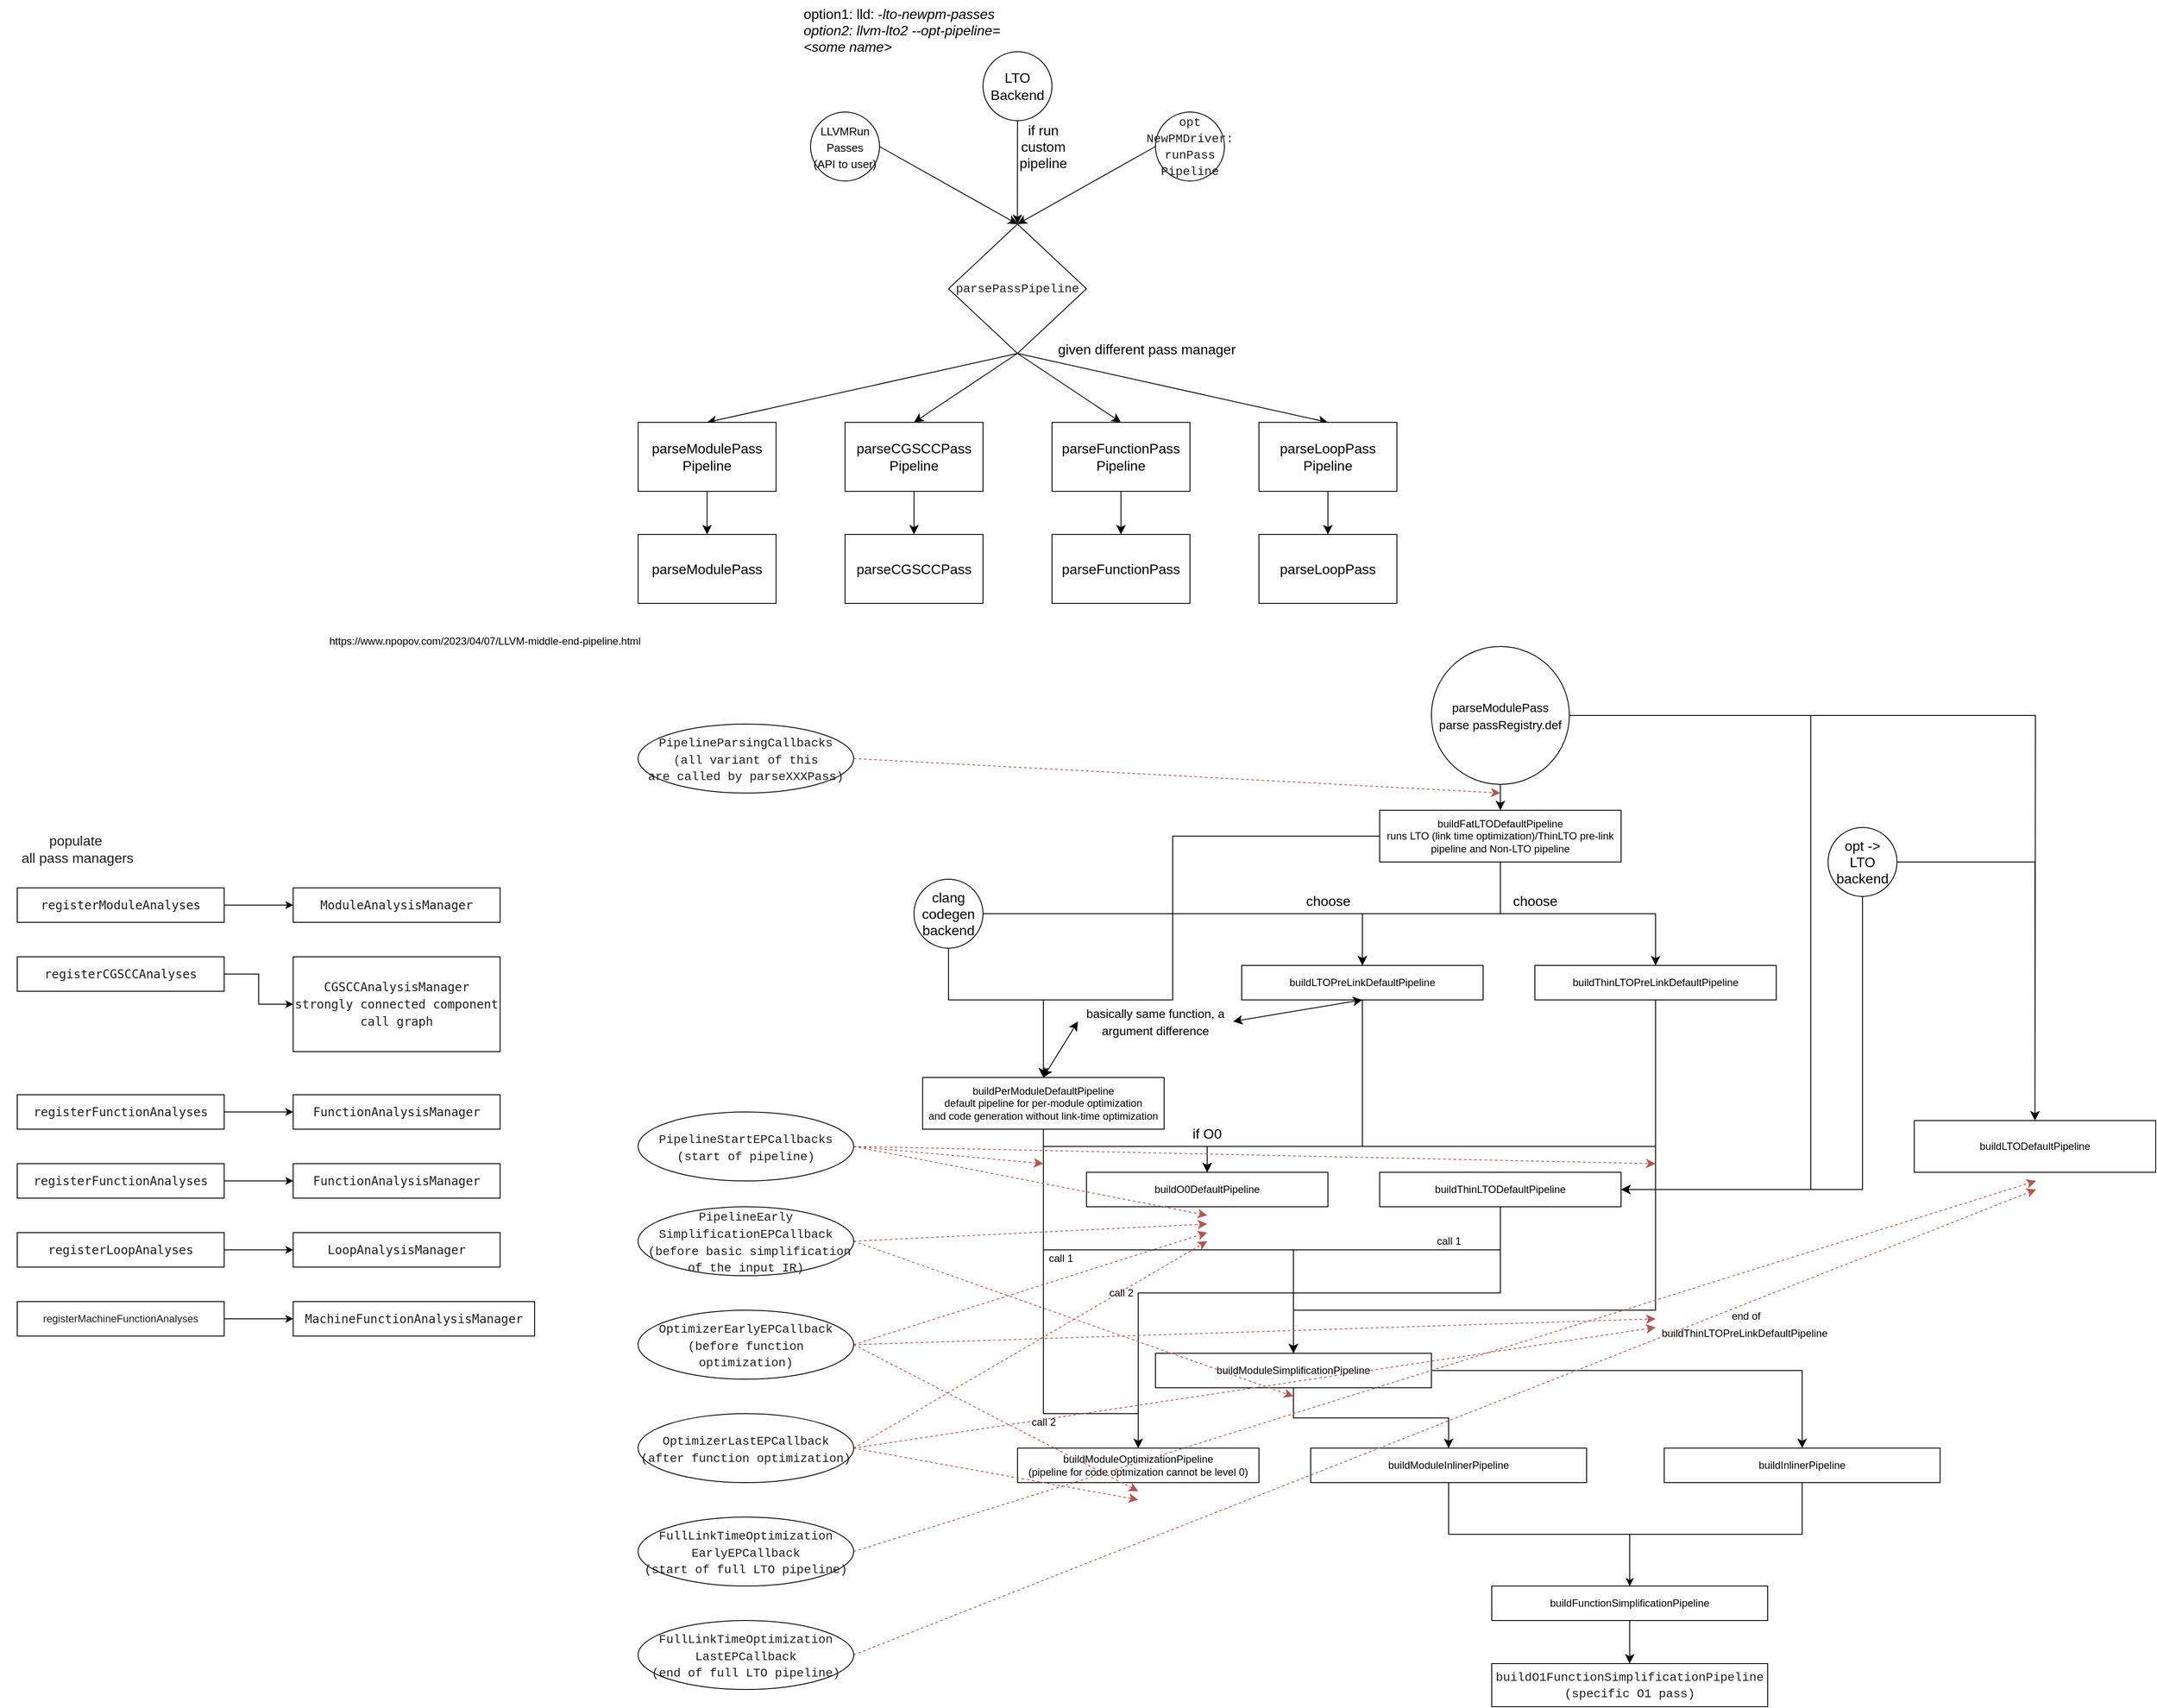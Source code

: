 <mxfile version="16.5.1" type="device"><diagram id="hIwUYI-jGC2mr9vLRvpu" name="llvm-17"><mxGraphModel dx="5370" dy="2493" grid="1" gridSize="10" guides="1" tooltips="1" connect="1" arrows="1" fold="1" page="1" pageScale="1" pageWidth="3000" pageHeight="1100" math="0" shadow="0"><root><mxCell id="0"/><mxCell id="1" parent="0"/><mxCell id="DTJjZJCp7tjPIiRiZmuu-8" value="" style="edgeStyle=orthogonalEdgeStyle;rounded=0;orthogonalLoop=1;jettySize=auto;html=1;fontColor=#1E1E1E;labelBackgroundColor=none;" parent="1" source="DTJjZJCp7tjPIiRiZmuu-1" target="DTJjZJCp7tjPIiRiZmuu-7" edge="1"><mxGeometry relative="1" as="geometry"/></mxCell><mxCell id="DTJjZJCp7tjPIiRiZmuu-1" value="&lt;div style=&quot;line-height: 19px;&quot;&gt;&lt;font style=&quot;&quot; face=&quot;droid sans mono, monospace, monospace&quot;&gt;&lt;span style=&quot;font-size: 14px;&quot;&gt;registerModuleAnalyses&lt;/span&gt;&lt;/font&gt;&lt;br&gt;&lt;/div&gt;" style="rounded=0;whiteSpace=wrap;html=1;fontColor=#1E1E1E;labelBackgroundColor=none;" parent="1" vertex="1"><mxGeometry x="-360" y="70" width="240" height="40" as="geometry"/></mxCell><mxCell id="DTJjZJCp7tjPIiRiZmuu-6" value="" style="edgeStyle=orthogonalEdgeStyle;rounded=0;orthogonalLoop=1;jettySize=auto;html=1;fontColor=#1E1E1E;labelBackgroundColor=none;" parent="1" source="DTJjZJCp7tjPIiRiZmuu-2" target="DTJjZJCp7tjPIiRiZmuu-5" edge="1"><mxGeometry relative="1" as="geometry"/></mxCell><mxCell id="DTJjZJCp7tjPIiRiZmuu-2" value="&lt;div style=&quot;line-height: 19px;&quot;&gt;&lt;font face=&quot;droid sans mono, monospace, monospace&quot;&gt;&lt;span style=&quot;font-size: 14px&quot;&gt;registerCGSCCAnalyses&lt;/span&gt;&lt;/font&gt;&lt;br&gt;&lt;/div&gt;" style="rounded=0;whiteSpace=wrap;html=1;fontColor=#1E1E1E;labelBackgroundColor=none;" parent="1" vertex="1"><mxGeometry x="-360" y="150" width="240" height="40" as="geometry"/></mxCell><mxCell id="DTJjZJCp7tjPIiRiZmuu-5" value="&lt;div style=&quot;line-height: 19px;&quot;&gt;&lt;font face=&quot;droid sans mono, monospace, monospace&quot;&gt;&lt;span style=&quot;font-size: 14px&quot;&gt;CGSCCAnalysisManager&lt;/span&gt;&lt;/font&gt;&lt;br&gt;&lt;/div&gt;&lt;div style=&quot;line-height: 19px;&quot;&gt;&lt;font face=&quot;droid sans mono, monospace, monospace&quot;&gt;&lt;span style=&quot;font-size: 14px&quot;&gt;strongly connected component call graph&lt;/span&gt;&lt;/font&gt;&lt;/div&gt;" style="rounded=0;whiteSpace=wrap;html=1;fontColor=#1E1E1E;labelBackgroundColor=none;" parent="1" vertex="1"><mxGeometry x="-40" y="150" width="240" height="110" as="geometry"/></mxCell><mxCell id="DTJjZJCp7tjPIiRiZmuu-7" value="&lt;div style=&quot;line-height: 19px;&quot;&gt;&lt;font face=&quot;droid sans mono, monospace, monospace&quot;&gt;&lt;span style=&quot;font-size: 14px&quot;&gt;ModuleAnalysisManager&lt;/span&gt;&lt;/font&gt;&lt;br&gt;&lt;/div&gt;" style="rounded=0;whiteSpace=wrap;html=1;fontColor=#1E1E1E;labelBackgroundColor=none;" parent="1" vertex="1"><mxGeometry x="-40" y="70" width="240" height="40" as="geometry"/></mxCell><mxCell id="DTJjZJCp7tjPIiRiZmuu-11" value="" style="edgeStyle=orthogonalEdgeStyle;rounded=0;orthogonalLoop=1;jettySize=auto;html=1;fontColor=#1E1E1E;labelBackgroundColor=none;" parent="1" source="DTJjZJCp7tjPIiRiZmuu-9" target="DTJjZJCp7tjPIiRiZmuu-10" edge="1"><mxGeometry relative="1" as="geometry"/></mxCell><mxCell id="DTJjZJCp7tjPIiRiZmuu-9" value="&lt;div style=&quot;line-height: 19px;&quot;&gt;&lt;font face=&quot;droid sans mono, monospace, monospace&quot;&gt;&lt;span style=&quot;font-size: 14px&quot;&gt;registerFunctionAnalyses&lt;/span&gt;&lt;/font&gt;&lt;br&gt;&lt;/div&gt;" style="rounded=0;whiteSpace=wrap;html=1;fontColor=#1E1E1E;labelBackgroundColor=none;" parent="1" vertex="1"><mxGeometry x="-360" y="310" width="240" height="40" as="geometry"/></mxCell><mxCell id="DTJjZJCp7tjPIiRiZmuu-10" value="&lt;div style=&quot;line-height: 19px;&quot;&gt;&lt;font face=&quot;droid sans mono, monospace, monospace&quot;&gt;&lt;span style=&quot;font-size: 14px&quot;&gt;FunctionAnalysisManager&lt;/span&gt;&lt;/font&gt;&lt;br&gt;&lt;/div&gt;" style="rounded=0;whiteSpace=wrap;html=1;fontColor=#1E1E1E;labelBackgroundColor=none;" parent="1" vertex="1"><mxGeometry x="-40" y="310" width="240" height="40" as="geometry"/></mxCell><mxCell id="DTJjZJCp7tjPIiRiZmuu-14" value="" style="edgeStyle=orthogonalEdgeStyle;rounded=0;orthogonalLoop=1;jettySize=auto;html=1;fontColor=#1E1E1E;labelBackgroundColor=none;" parent="1" source="DTJjZJCp7tjPIiRiZmuu-12" target="DTJjZJCp7tjPIiRiZmuu-13" edge="1"><mxGeometry relative="1" as="geometry"/></mxCell><mxCell id="DTJjZJCp7tjPIiRiZmuu-12" value="&lt;div style=&quot;line-height: 19px;&quot;&gt;&lt;font face=&quot;droid sans mono, monospace, monospace&quot;&gt;&lt;span style=&quot;font-size: 14px&quot;&gt;registerFunctionAnalyses&lt;/span&gt;&lt;/font&gt;&lt;br&gt;&lt;/div&gt;" style="rounded=0;whiteSpace=wrap;html=1;fontColor=#1E1E1E;labelBackgroundColor=none;" parent="1" vertex="1"><mxGeometry x="-360" y="390" width="240" height="40" as="geometry"/></mxCell><mxCell id="DTJjZJCp7tjPIiRiZmuu-13" value="&lt;div style=&quot;line-height: 19px;&quot;&gt;&lt;font face=&quot;droid sans mono, monospace, monospace&quot;&gt;&lt;span style=&quot;font-size: 14px&quot;&gt;FunctionAnalysisManager&lt;/span&gt;&lt;/font&gt;&lt;br&gt;&lt;/div&gt;" style="rounded=0;whiteSpace=wrap;html=1;fontColor=#1E1E1E;labelBackgroundColor=none;" parent="1" vertex="1"><mxGeometry x="-40" y="390" width="240" height="40" as="geometry"/></mxCell><mxCell id="DTJjZJCp7tjPIiRiZmuu-17" value="" style="edgeStyle=orthogonalEdgeStyle;rounded=0;orthogonalLoop=1;jettySize=auto;html=1;fontColor=#1E1E1E;labelBackgroundColor=none;" parent="1" source="DTJjZJCp7tjPIiRiZmuu-15" target="DTJjZJCp7tjPIiRiZmuu-16" edge="1"><mxGeometry relative="1" as="geometry"/></mxCell><mxCell id="DTJjZJCp7tjPIiRiZmuu-15" value="&lt;div style=&quot;line-height: 19px;&quot;&gt;&lt;font face=&quot;droid sans mono, monospace, monospace&quot;&gt;&lt;span style=&quot;font-size: 14px&quot;&gt;registerLoopAnalyses&lt;/span&gt;&lt;/font&gt;&lt;br&gt;&lt;/div&gt;" style="rounded=0;whiteSpace=wrap;html=1;fontColor=#1E1E1E;labelBackgroundColor=none;" parent="1" vertex="1"><mxGeometry x="-360" y="470" width="240" height="40" as="geometry"/></mxCell><mxCell id="DTJjZJCp7tjPIiRiZmuu-16" value="&lt;div style=&quot;line-height: 19px;&quot;&gt;&lt;font face=&quot;droid sans mono, monospace, monospace&quot;&gt;&lt;span style=&quot;font-size: 14px&quot;&gt;LoopAnalysisManager&lt;/span&gt;&lt;/font&gt;&lt;br&gt;&lt;/div&gt;" style="rounded=0;whiteSpace=wrap;html=1;fontColor=#1E1E1E;labelBackgroundColor=none;" parent="1" vertex="1"><mxGeometry x="-40" y="470" width="240" height="40" as="geometry"/></mxCell><mxCell id="DTJjZJCp7tjPIiRiZmuu-20" value="" style="edgeStyle=orthogonalEdgeStyle;rounded=0;orthogonalLoop=1;jettySize=auto;html=1;fontColor=#1E1E1E;labelBackgroundColor=none;" parent="1" source="DTJjZJCp7tjPIiRiZmuu-18" target="DTJjZJCp7tjPIiRiZmuu-19" edge="1"><mxGeometry relative="1" as="geometry"/></mxCell><mxCell id="DTJjZJCp7tjPIiRiZmuu-18" value="&lt;div style=&quot;line-height: 19px;&quot;&gt;registerMachineFunctionAnalyses&lt;br&gt;&lt;/div&gt;" style="rounded=0;whiteSpace=wrap;html=1;fontColor=#1E1E1E;labelBackgroundColor=none;" parent="1" vertex="1"><mxGeometry x="-360" y="550" width="240" height="40" as="geometry"/></mxCell><mxCell id="DTJjZJCp7tjPIiRiZmuu-19" value="&lt;span style=&quot;font-family: &amp;quot;droid sans mono&amp;quot;, monospace, monospace; font-size: 14px; font-style: normal; font-weight: 400; letter-spacing: normal; text-align: center; text-indent: 0px; text-transform: none; word-spacing: 0px; display: inline; float: none;&quot;&gt;MachineFunctionAnalysisManager&lt;/span&gt;" style="rounded=0;whiteSpace=wrap;html=1;fontColor=#1E1E1E;labelBackgroundColor=none;" parent="1" vertex="1"><mxGeometry x="-40" y="550" width="280" height="40" as="geometry"/></mxCell><mxCell id="ULDN-nfNEasZziHwUsom-2" value="buildModuleOptimizationPipeline&lt;br&gt;(pipeline for code optmization cannot be level 0)" style="rounded=0;whiteSpace=wrap;html=1;" parent="1" vertex="1"><mxGeometry x="800" y="720" width="280" height="40" as="geometry"/></mxCell><mxCell id="ULDN-nfNEasZziHwUsom-5" style="edgeStyle=orthogonalEdgeStyle;rounded=0;orthogonalLoop=1;jettySize=auto;html=1;exitX=0.5;exitY=1;exitDx=0;exitDy=0;entryX=0.5;entryY=0;entryDx=0;entryDy=0;" parent="1" source="ULDN-nfNEasZziHwUsom-4" target="ULDN-nfNEasZziHwUsom-2" edge="1"><mxGeometry relative="1" as="geometry"><Array as="points"><mxPoint x="830" y="680"/><mxPoint x="940" y="680"/></Array></mxGeometry></mxCell><mxCell id="ULDN-nfNEasZziHwUsom-21" style="edgeStyle=orthogonalEdgeStyle;rounded=0;orthogonalLoop=1;jettySize=auto;html=1;exitX=0.5;exitY=1;exitDx=0;exitDy=0;" parent="1" source="ULDN-nfNEasZziHwUsom-4" target="ULDN-nfNEasZziHwUsom-16" edge="1"><mxGeometry relative="1" as="geometry"><Array as="points"><mxPoint x="830" y="490"/><mxPoint x="1120" y="490"/></Array></mxGeometry></mxCell><mxCell id="-hJTxKZ6Gz1_yVUnCtw--30" style="edgeStyle=orthogonalEdgeStyle;rounded=0;orthogonalLoop=1;jettySize=auto;html=1;exitX=0.5;exitY=1;exitDx=0;exitDy=0;entryX=0.5;entryY=0;entryDx=0;entryDy=0;fontSize=12;startSize=8;endSize=8;" parent="1" source="ULDN-nfNEasZziHwUsom-4" target="ULDN-nfNEasZziHwUsom-13" edge="1"><mxGeometry relative="1" as="geometry"><Array as="points"><mxPoint x="830" y="370"/><mxPoint x="1020" y="370"/></Array></mxGeometry></mxCell><mxCell id="ULDN-nfNEasZziHwUsom-4" value="buildPerModuleDefaultPipeline&lt;br&gt;default pipeline for per-module optimization&lt;br&gt;and code generation without link-time optimization" style="rounded=0;whiteSpace=wrap;html=1;" parent="1" vertex="1"><mxGeometry x="690" y="290" width="280" height="60" as="geometry"/></mxCell><mxCell id="ULDN-nfNEasZziHwUsom-6" value="call 2" style="text;html=1;align=center;verticalAlign=middle;resizable=0;points=[];autosize=1;strokeColor=none;fillColor=none;" parent="1" vertex="1"><mxGeometry x="810" y="680" width="40" height="20" as="geometry"/></mxCell><mxCell id="-hJTxKZ6Gz1_yVUnCtw--12" style="edgeStyle=orthogonalEdgeStyle;rounded=0;orthogonalLoop=1;jettySize=auto;html=1;entryX=0.5;entryY=0;entryDx=0;entryDy=0;fontSize=12;startSize=8;endSize=8;" parent="1" source="ULDN-nfNEasZziHwUsom-7" target="ULDN-nfNEasZziHwUsom-4" edge="1"><mxGeometry relative="1" as="geometry"><Array as="points"><mxPoint x="980" y="200"/><mxPoint x="830" y="200"/></Array></mxGeometry></mxCell><mxCell id="-hJTxKZ6Gz1_yVUnCtw--15" value="" style="edgeStyle=orthogonalEdgeStyle;rounded=0;orthogonalLoop=1;jettySize=auto;html=1;fontSize=12;startSize=8;endSize=8;entryX=0.5;entryY=0;entryDx=0;entryDy=0;" parent="1" source="ULDN-nfNEasZziHwUsom-7" target="ULDN-nfNEasZziHwUsom-10" edge="1"><mxGeometry relative="1" as="geometry"/></mxCell><mxCell id="-hJTxKZ6Gz1_yVUnCtw--16" style="edgeStyle=orthogonalEdgeStyle;rounded=0;orthogonalLoop=1;jettySize=auto;html=1;exitX=0.5;exitY=1;exitDx=0;exitDy=0;entryX=0.5;entryY=0;entryDx=0;entryDy=0;fontSize=12;startSize=8;endSize=8;" parent="1" source="ULDN-nfNEasZziHwUsom-7" target="ULDN-nfNEasZziHwUsom-8" edge="1"><mxGeometry relative="1" as="geometry"/></mxCell><mxCell id="ULDN-nfNEasZziHwUsom-7" value="buildFatLTODefaultPipeline&lt;br&gt;runs LTO (link time optimization)/ThinLTO pre-link pipeline and Non-LTO pipeline" style="rounded=0;whiteSpace=wrap;html=1;" parent="1" vertex="1"><mxGeometry x="1220" y="-20" width="280" height="60" as="geometry"/></mxCell><mxCell id="-hJTxKZ6Gz1_yVUnCtw--41" style="rounded=0;orthogonalLoop=1;jettySize=auto;html=1;exitX=0.5;exitY=1;exitDx=0;exitDy=0;fontSize=12;startSize=8;endSize=8;edgeStyle=orthogonalEdgeStyle;entryX=0.5;entryY=0;entryDx=0;entryDy=0;" parent="1" source="ULDN-nfNEasZziHwUsom-8" target="ULDN-nfNEasZziHwUsom-16" edge="1"><mxGeometry relative="1" as="geometry"><mxPoint x="1120.0" y="600" as="targetPoint"/><Array as="points"><mxPoint x="1540" y="560"/><mxPoint x="1120" y="560"/></Array></mxGeometry></mxCell><mxCell id="-hJTxKZ6Gz1_yVUnCtw--43" style="edgeStyle=orthogonalEdgeStyle;rounded=0;orthogonalLoop=1;jettySize=auto;html=1;exitX=0.5;exitY=1;exitDx=0;exitDy=0;entryX=0.5;entryY=0;entryDx=0;entryDy=0;fontSize=12;startSize=8;endSize=8;" parent="1" source="ULDN-nfNEasZziHwUsom-8" target="ULDN-nfNEasZziHwUsom-13" edge="1"><mxGeometry relative="1" as="geometry"><Array as="points"><mxPoint x="1540" y="370"/><mxPoint x="1020" y="370"/></Array></mxGeometry></mxCell><mxCell id="ULDN-nfNEasZziHwUsom-8" value="buildThinLTOPreLinkDefaultPipeline" style="rounded=0;whiteSpace=wrap;html=1;" parent="1" vertex="1"><mxGeometry x="1400" y="160" width="280" height="40" as="geometry"/></mxCell><mxCell id="-hJTxKZ6Gz1_yVUnCtw--5" style="edgeStyle=orthogonalEdgeStyle;rounded=0;orthogonalLoop=1;jettySize=auto;html=1;exitX=0.5;exitY=1;exitDx=0;exitDy=0;entryX=0.5;entryY=0;entryDx=0;entryDy=0;fontSize=12;startSize=8;endSize=8;" parent="1" source="ULDN-nfNEasZziHwUsom-9" target="ULDN-nfNEasZziHwUsom-2" edge="1"><mxGeometry relative="1" as="geometry"><Array as="points"><mxPoint x="1360" y="540"/><mxPoint x="940" y="540"/></Array></mxGeometry></mxCell><mxCell id="-hJTxKZ6Gz1_yVUnCtw--7" style="edgeStyle=orthogonalEdgeStyle;rounded=0;orthogonalLoop=1;jettySize=auto;html=1;exitX=0.5;exitY=1;exitDx=0;exitDy=0;entryX=0.5;entryY=0;entryDx=0;entryDy=0;fontSize=12;startSize=8;endSize=8;" parent="1" source="ULDN-nfNEasZziHwUsom-9" target="ULDN-nfNEasZziHwUsom-16" edge="1"><mxGeometry relative="1" as="geometry"><Array as="points"><mxPoint x="1360" y="490"/><mxPoint x="1120" y="490"/></Array></mxGeometry></mxCell><mxCell id="ULDN-nfNEasZziHwUsom-9" value="buildThinLTODefaultPipeline" style="rounded=0;whiteSpace=wrap;html=1;" parent="1" vertex="1"><mxGeometry x="1220" y="400" width="280" height="40" as="geometry"/></mxCell><mxCell id="-hJTxKZ6Gz1_yVUnCtw--13" style="edgeStyle=none;curved=1;rounded=0;orthogonalLoop=1;jettySize=auto;html=1;exitX=0;exitY=0.5;exitDx=0;exitDy=0;entryX=0.5;entryY=0;entryDx=0;entryDy=0;fontSize=12;startSize=8;endSize=8;startArrow=classic;startFill=1;" parent="1" source="-hJTxKZ6Gz1_yVUnCtw--14" target="ULDN-nfNEasZziHwUsom-4" edge="1"><mxGeometry relative="1" as="geometry"/></mxCell><mxCell id="-hJTxKZ6Gz1_yVUnCtw--32" style="edgeStyle=orthogonalEdgeStyle;rounded=0;orthogonalLoop=1;jettySize=auto;html=1;exitX=0.5;exitY=1;exitDx=0;exitDy=0;entryX=0.5;entryY=0;entryDx=0;entryDy=0;fontSize=12;startSize=8;endSize=8;" parent="1" source="ULDN-nfNEasZziHwUsom-10" target="ULDN-nfNEasZziHwUsom-13" edge="1"><mxGeometry relative="1" as="geometry"><Array as="points"><mxPoint x="1200" y="370"/><mxPoint x="1020" y="370"/></Array></mxGeometry></mxCell><mxCell id="ULDN-nfNEasZziHwUsom-10" value="buildLTOPreLinkDefaultPipeline" style="rounded=0;whiteSpace=wrap;html=1;" parent="1" vertex="1"><mxGeometry x="1060" y="160" width="280" height="40" as="geometry"/></mxCell><mxCell id="ULDN-nfNEasZziHwUsom-11" value="buildLTODefaultPipeline" style="rounded=0;whiteSpace=wrap;html=1;" parent="1" vertex="1"><mxGeometry x="1840" y="340" width="280" height="60" as="geometry"/></mxCell><mxCell id="ULDN-nfNEasZziHwUsom-13" value="&lt;span style=&quot;text-align: left&quot;&gt;buildO0DefaultPipeline&lt;/span&gt;" style="rounded=0;whiteSpace=wrap;html=1;" parent="1" vertex="1"><mxGeometry x="880" y="400" width="280" height="40" as="geometry"/></mxCell><mxCell id="-hJTxKZ6Gz1_yVUnCtw--35" value="" style="edgeStyle=none;curved=1;rounded=0;orthogonalLoop=1;jettySize=auto;html=1;fontSize=12;startSize=8;endSize=8;" parent="1" source="ULDN-nfNEasZziHwUsom-15" target="-hJTxKZ6Gz1_yVUnCtw--34" edge="1"><mxGeometry relative="1" as="geometry"/></mxCell><mxCell id="ULDN-nfNEasZziHwUsom-15" value="buildFunctionSimplificationPipeline" style="rounded=0;whiteSpace=wrap;html=1;" parent="1" vertex="1"><mxGeometry x="1350" y="880" width="320" height="40" as="geometry"/></mxCell><mxCell id="-hJTxKZ6Gz1_yVUnCtw--3" style="edgeStyle=orthogonalEdgeStyle;rounded=0;orthogonalLoop=1;jettySize=auto;html=1;entryX=0.5;entryY=0;entryDx=0;entryDy=0;fontSize=12;startSize=8;endSize=8;" parent="1" source="ULDN-nfNEasZziHwUsom-16" target="ULDN-nfNEasZziHwUsom-17" edge="1"><mxGeometry relative="1" as="geometry"/></mxCell><mxCell id="-hJTxKZ6Gz1_yVUnCtw--4" style="edgeStyle=orthogonalEdgeStyle;rounded=0;orthogonalLoop=1;jettySize=auto;html=1;entryX=0.5;entryY=0;entryDx=0;entryDy=0;fontSize=12;startSize=8;endSize=8;exitX=0.5;exitY=1;exitDx=0;exitDy=0;" parent="1" source="ULDN-nfNEasZziHwUsom-16" target="ULDN-nfNEasZziHwUsom-18" edge="1"><mxGeometry relative="1" as="geometry"/></mxCell><mxCell id="ULDN-nfNEasZziHwUsom-16" value="buildModuleSimplificationPipeline" style="rounded=0;whiteSpace=wrap;html=1;" parent="1" vertex="1"><mxGeometry x="960" y="610" width="320" height="40" as="geometry"/></mxCell><mxCell id="ULDN-nfNEasZziHwUsom-19" style="edgeStyle=orthogonalEdgeStyle;rounded=0;orthogonalLoop=1;jettySize=auto;html=1;exitX=0.5;exitY=1;exitDx=0;exitDy=0;entryX=0.5;entryY=0;entryDx=0;entryDy=0;" parent="1" source="ULDN-nfNEasZziHwUsom-17" target="ULDN-nfNEasZziHwUsom-15" edge="1"><mxGeometry relative="1" as="geometry"/></mxCell><mxCell id="ULDN-nfNEasZziHwUsom-17" value="buildInlinerPipeline" style="rounded=0;whiteSpace=wrap;html=1;" parent="1" vertex="1"><mxGeometry x="1550" y="720" width="320" height="40" as="geometry"/></mxCell><mxCell id="ULDN-nfNEasZziHwUsom-20" style="edgeStyle=orthogonalEdgeStyle;rounded=0;orthogonalLoop=1;jettySize=auto;html=1;exitX=0.5;exitY=1;exitDx=0;exitDy=0;entryX=0.5;entryY=0;entryDx=0;entryDy=0;" parent="1" source="ULDN-nfNEasZziHwUsom-18" target="ULDN-nfNEasZziHwUsom-15" edge="1"><mxGeometry relative="1" as="geometry"/></mxCell><mxCell id="ULDN-nfNEasZziHwUsom-18" value="buildModuleInlinerPipeline" style="rounded=0;whiteSpace=wrap;html=1;" parent="1" vertex="1"><mxGeometry x="1140" y="720" width="320" height="40" as="geometry"/></mxCell><mxCell id="ULDN-nfNEasZziHwUsom-22" value="call 1" style="text;html=1;align=center;verticalAlign=middle;resizable=0;points=[];autosize=1;strokeColor=none;fillColor=none;" parent="1" vertex="1"><mxGeometry x="830" y="490" width="40" height="20" as="geometry"/></mxCell><mxCell id="-hJTxKZ6Gz1_yVUnCtw--8" value="call 1" style="text;html=1;align=center;verticalAlign=middle;resizable=0;points=[];autosize=1;strokeColor=none;fillColor=none;" parent="1" vertex="1"><mxGeometry x="1280" y="470" width="40" height="20" as="geometry"/></mxCell><mxCell id="-hJTxKZ6Gz1_yVUnCtw--9" value="call 2" style="text;html=1;align=center;verticalAlign=middle;resizable=0;points=[];autosize=1;strokeColor=none;fillColor=none;" parent="1" vertex="1"><mxGeometry x="900" y="530" width="40" height="20" as="geometry"/></mxCell><mxCell id="-hJTxKZ6Gz1_yVUnCtw--11" style="edgeStyle=orthogonalEdgeStyle;rounded=0;orthogonalLoop=1;jettySize=auto;html=1;entryX=0.5;entryY=0;entryDx=0;entryDy=0;fontSize=12;startSize=8;endSize=8;" parent="1" source="-hJTxKZ6Gz1_yVUnCtw--10" target="ULDN-nfNEasZziHwUsom-4" edge="1"><mxGeometry relative="1" as="geometry"><Array as="points"><mxPoint x="720" y="200"/><mxPoint x="830" y="200"/></Array></mxGeometry></mxCell><mxCell id="-hJTxKZ6Gz1_yVUnCtw--24" style="edgeStyle=orthogonalEdgeStyle;rounded=0;orthogonalLoop=1;jettySize=auto;html=1;exitX=1;exitY=0.5;exitDx=0;exitDy=0;entryX=0.5;entryY=0;entryDx=0;entryDy=0;fontSize=12;startSize=8;endSize=8;" parent="1" source="-hJTxKZ6Gz1_yVUnCtw--10" target="ULDN-nfNEasZziHwUsom-10" edge="1"><mxGeometry relative="1" as="geometry"><Array as="points"><mxPoint x="760" y="100"/><mxPoint x="1200" y="100"/></Array></mxGeometry></mxCell><mxCell id="-hJTxKZ6Gz1_yVUnCtw--10" value="clang&lt;br&gt;codegen&lt;br&gt;backend" style="ellipse;whiteSpace=wrap;html=1;aspect=fixed;fontSize=16;" parent="1" vertex="1"><mxGeometry x="680" y="60" width="80" height="80" as="geometry"/></mxCell><mxCell id="-hJTxKZ6Gz1_yVUnCtw--17" value="choose" style="text;html=1;align=center;verticalAlign=middle;resizable=0;points=[];autosize=1;strokeColor=none;fillColor=none;fontSize=16;" parent="1" vertex="1"><mxGeometry x="1360" y="70" width="80" height="30" as="geometry"/></mxCell><mxCell id="-hJTxKZ6Gz1_yVUnCtw--19" style="edgeStyle=none;curved=1;rounded=0;orthogonalLoop=1;jettySize=auto;html=1;entryX=0.5;entryY=0;entryDx=0;entryDy=0;fontSize=12;startSize=8;endSize=8;" parent="1" source="-hJTxKZ6Gz1_yVUnCtw--18" target="ULDN-nfNEasZziHwUsom-7" edge="1"><mxGeometry relative="1" as="geometry"/></mxCell><mxCell id="-hJTxKZ6Gz1_yVUnCtw--20" style="edgeStyle=orthogonalEdgeStyle;rounded=0;orthogonalLoop=1;jettySize=auto;html=1;exitX=1;exitY=0.5;exitDx=0;exitDy=0;entryX=1;entryY=0.5;entryDx=0;entryDy=0;fontSize=12;startSize=8;endSize=8;" parent="1" source="-hJTxKZ6Gz1_yVUnCtw--18" target="ULDN-nfNEasZziHwUsom-9" edge="1"><mxGeometry relative="1" as="geometry"><Array as="points"><mxPoint x="1720" y="-130"/><mxPoint x="1720" y="420"/></Array></mxGeometry></mxCell><mxCell id="-hJTxKZ6Gz1_yVUnCtw--27" style="edgeStyle=orthogonalEdgeStyle;rounded=0;orthogonalLoop=1;jettySize=auto;html=1;exitX=1;exitY=0.5;exitDx=0;exitDy=0;fontSize=12;startSize=8;endSize=8;" parent="1" source="-hJTxKZ6Gz1_yVUnCtw--18" edge="1"><mxGeometry relative="1" as="geometry"><mxPoint x="1980" y="340" as="targetPoint"/></mxGeometry></mxCell><mxCell id="-hJTxKZ6Gz1_yVUnCtw--18" value="&lt;font style=&quot;font-size: 14px;&quot;&gt;parseModulePass&lt;br&gt;parse passRegistry.def&lt;/font&gt;" style="ellipse;whiteSpace=wrap;html=1;aspect=fixed;fontSize=16;" parent="1" vertex="1"><mxGeometry x="1280" y="-210" width="160" height="160" as="geometry"/></mxCell><mxCell id="-hJTxKZ6Gz1_yVUnCtw--22" style="edgeStyle=orthogonalEdgeStyle;rounded=0;orthogonalLoop=1;jettySize=auto;html=1;exitX=0.5;exitY=1;exitDx=0;exitDy=0;entryX=1;entryY=0.5;entryDx=0;entryDy=0;fontSize=12;startSize=8;endSize=8;" parent="1" source="-hJTxKZ6Gz1_yVUnCtw--21" target="ULDN-nfNEasZziHwUsom-9" edge="1"><mxGeometry relative="1" as="geometry"/></mxCell><mxCell id="-hJTxKZ6Gz1_yVUnCtw--28" style="edgeStyle=orthogonalEdgeStyle;rounded=0;orthogonalLoop=1;jettySize=auto;html=1;exitX=1;exitY=0.5;exitDx=0;exitDy=0;entryX=0.5;entryY=0;entryDx=0;entryDy=0;fontSize=12;startSize=8;endSize=8;" parent="1" source="-hJTxKZ6Gz1_yVUnCtw--21" target="ULDN-nfNEasZziHwUsom-11" edge="1"><mxGeometry relative="1" as="geometry"/></mxCell><mxCell id="-hJTxKZ6Gz1_yVUnCtw--21" value="opt -&amp;gt;&lt;br&gt;LTO&lt;br&gt;backend" style="ellipse;whiteSpace=wrap;html=1;aspect=fixed;fontSize=16;" parent="1" vertex="1"><mxGeometry x="1740" width="80" height="80" as="geometry"/></mxCell><mxCell id="-hJTxKZ6Gz1_yVUnCtw--25" value="choose" style="text;html=1;align=center;verticalAlign=middle;resizable=0;points=[];autosize=1;strokeColor=none;fillColor=none;fontSize=16;" parent="1" vertex="1"><mxGeometry x="1120" y="70" width="80" height="30" as="geometry"/></mxCell><mxCell id="-hJTxKZ6Gz1_yVUnCtw--29" value="" style="edgeStyle=none;curved=1;rounded=0;orthogonalLoop=1;jettySize=auto;html=1;exitX=0.5;exitY=1;exitDx=0;exitDy=0;entryX=1;entryY=0.5;entryDx=0;entryDy=0;fontSize=12;startSize=8;endSize=8;startArrow=classic;startFill=1;" parent="1" source="ULDN-nfNEasZziHwUsom-10" target="-hJTxKZ6Gz1_yVUnCtw--14" edge="1"><mxGeometry relative="1" as="geometry"><mxPoint x="1200" y="200" as="sourcePoint"/><mxPoint x="830" y="290" as="targetPoint"/></mxGeometry></mxCell><mxCell id="-hJTxKZ6Gz1_yVUnCtw--14" value="&lt;font style=&quot;font-size: 14px;&quot;&gt;basically same function, a argument difference&lt;/font&gt;" style="text;html=1;strokeColor=none;fillColor=none;align=center;verticalAlign=middle;whiteSpace=wrap;rounded=0;fontSize=16;" parent="1" vertex="1"><mxGeometry x="870" y="210" width="180" height="30" as="geometry"/></mxCell><mxCell id="-hJTxKZ6Gz1_yVUnCtw--33" value="if O0" style="text;html=1;strokeColor=none;fillColor=none;align=center;verticalAlign=middle;whiteSpace=wrap;rounded=0;fontSize=16;" parent="1" vertex="1"><mxGeometry x="990" y="340" width="60" height="30" as="geometry"/></mxCell><mxCell id="-hJTxKZ6Gz1_yVUnCtw--34" value="&lt;div style=&quot;font-family: Consolas, &amp;quot;Courier New&amp;quot;, monospace; font-size: 14px; line-height: 19px;&quot;&gt;&lt;span style=&quot;background-color: rgb(255, 255, 255);&quot;&gt;&lt;font color=&quot;#1e1e1e&quot;&gt;buildO1FunctionSimplificationPipeline&lt;/font&gt;&lt;/span&gt;&lt;/div&gt;&lt;div style=&quot;font-family: Consolas, &amp;quot;Courier New&amp;quot;, monospace; font-size: 14px; line-height: 19px;&quot;&gt;&lt;span style=&quot;background-color: rgb(255, 255, 255);&quot;&gt;&lt;font color=&quot;#1e1e1e&quot;&gt;(specific O1 pass)&lt;/font&gt;&lt;/span&gt;&lt;/div&gt;" style="rounded=0;whiteSpace=wrap;html=1;fontSize=16;" parent="1" vertex="1"><mxGeometry x="1350" y="970" width="320" height="50" as="geometry"/></mxCell><mxCell id="-hJTxKZ6Gz1_yVUnCtw--39" style="edgeStyle=none;curved=1;rounded=0;orthogonalLoop=1;jettySize=auto;html=1;fontSize=12;startSize=8;endSize=8;dashed=1;fillColor=#f8cecc;strokeColor=#b85450;" parent="1" edge="1"><mxGeometry relative="1" as="geometry"><mxPoint x="830" y="390" as="targetPoint"/><mxPoint x="610" y="370" as="sourcePoint"/></mxGeometry></mxCell><mxCell id="-hJTxKZ6Gz1_yVUnCtw--40" style="edgeStyle=none;curved=1;rounded=0;orthogonalLoop=1;jettySize=auto;html=1;exitX=1;exitY=0.5;exitDx=0;exitDy=0;fontSize=12;startSize=8;endSize=8;dashed=1;fillColor=#f8cecc;strokeColor=#b85450;" parent="1" source="-hJTxKZ6Gz1_yVUnCtw--38" edge="1"><mxGeometry relative="1" as="geometry"><mxPoint x="1540" y="390" as="targetPoint"/></mxGeometry></mxCell><mxCell id="-hJTxKZ6Gz1_yVUnCtw--44" style="edgeStyle=none;curved=1;rounded=0;orthogonalLoop=1;jettySize=auto;html=1;exitX=1;exitY=0.5;exitDx=0;exitDy=0;fontSize=12;startSize=8;endSize=8;dashed=1;fillColor=#f8cecc;strokeColor=#b85450;" parent="1" source="-hJTxKZ6Gz1_yVUnCtw--38" edge="1"><mxGeometry relative="1" as="geometry"><mxPoint x="1020" y="450" as="targetPoint"/></mxGeometry></mxCell><mxCell id="-hJTxKZ6Gz1_yVUnCtw--38" value="&lt;span style=&quot;font-family: Consolas, &amp;quot;Courier New&amp;quot;, monospace; font-size: 14px;&quot;&gt;&lt;font color=&quot;#1e1e1e&quot;&gt;PipelineStartEPCallbacks&lt;br&gt;(start of pipeline)&lt;br&gt;&lt;/font&gt;&lt;/span&gt;" style="ellipse;whiteSpace=wrap;html=1;fontSize=16;" parent="1" vertex="1"><mxGeometry x="360" y="330" width="250" height="80" as="geometry"/></mxCell><mxCell id="-hJTxKZ6Gz1_yVUnCtw--47" style="edgeStyle=none;curved=1;rounded=0;orthogonalLoop=1;jettySize=auto;html=1;exitX=1;exitY=0.5;exitDx=0;exitDy=0;fontSize=12;startSize=8;endSize=8;dashed=1;fillColor=#f8cecc;strokeColor=#b85450;" parent="1" source="-hJTxKZ6Gz1_yVUnCtw--46" edge="1"><mxGeometry relative="1" as="geometry"><mxPoint x="1120.0" y="660" as="targetPoint"/></mxGeometry></mxCell><mxCell id="-hJTxKZ6Gz1_yVUnCtw--48" style="edgeStyle=none;curved=1;rounded=0;orthogonalLoop=1;jettySize=auto;html=1;exitX=1;exitY=0.5;exitDx=0;exitDy=0;fontSize=12;startSize=8;endSize=8;dashed=1;fillColor=#f8cecc;strokeColor=#b85450;" parent="1" source="-hJTxKZ6Gz1_yVUnCtw--46" edge="1"><mxGeometry relative="1" as="geometry"><mxPoint x="1020.0" y="460" as="targetPoint"/></mxGeometry></mxCell><mxCell id="-hJTxKZ6Gz1_yVUnCtw--46" value="&lt;font style=&quot;font-size: 14px;&quot; color=&quot;#1e1e1e&quot; face=&quot;Consolas, Courier New, monospace&quot;&gt;PipelineEarly&lt;br&gt;&lt;span style=&quot;&quot;&gt;SimplificationEPCallback&lt;/span&gt;&lt;br&gt;&lt;span style=&quot;&quot;&gt;&amp;nbsp;(before basic simplification &lt;br&gt;of the input IR)&lt;/span&gt;&lt;br&gt;&lt;/font&gt;" style="ellipse;whiteSpace=wrap;html=1;fontSize=16;" parent="1" vertex="1"><mxGeometry x="360" y="440" width="250" height="80" as="geometry"/></mxCell><mxCell id="-hJTxKZ6Gz1_yVUnCtw--50" style="edgeStyle=none;curved=1;rounded=0;orthogonalLoop=1;jettySize=auto;html=1;exitX=1;exitY=0.5;exitDx=0;exitDy=0;fontSize=12;startSize=8;endSize=8;dashed=1;fillColor=#f8cecc;strokeColor=#b85450;" parent="1" source="-hJTxKZ6Gz1_yVUnCtw--49" edge="1"><mxGeometry relative="1" as="geometry"><mxPoint x="940.0" y="770" as="targetPoint"/></mxGeometry></mxCell><mxCell id="-hJTxKZ6Gz1_yVUnCtw--51" style="edgeStyle=none;curved=1;rounded=0;orthogonalLoop=1;jettySize=auto;html=1;exitX=1;exitY=0.5;exitDx=0;exitDy=0;fontSize=12;startSize=8;endSize=8;strokeColor=none;dashed=1;" parent="1" source="-hJTxKZ6Gz1_yVUnCtw--49" edge="1"><mxGeometry relative="1" as="geometry"><mxPoint x="1020.0" y="470" as="targetPoint"/></mxGeometry></mxCell><mxCell id="-hJTxKZ6Gz1_yVUnCtw--52" style="edgeStyle=none;curved=1;rounded=0;orthogonalLoop=1;jettySize=auto;html=1;exitX=1;exitY=0.5;exitDx=0;exitDy=0;fontSize=12;startSize=8;endSize=8;dashed=1;fillColor=#f8cecc;strokeColor=#b85450;" parent="1" source="-hJTxKZ6Gz1_yVUnCtw--49" edge="1"><mxGeometry relative="1" as="geometry"><mxPoint x="1020" y="470" as="targetPoint"/></mxGeometry></mxCell><mxCell id="-hJTxKZ6Gz1_yVUnCtw--53" style="edgeStyle=none;curved=1;rounded=0;orthogonalLoop=1;jettySize=auto;html=1;exitX=1;exitY=0.5;exitDx=0;exitDy=0;fontSize=12;startSize=8;endSize=8;dashed=1;fillColor=#f8cecc;strokeColor=#b85450;" parent="1" source="-hJTxKZ6Gz1_yVUnCtw--49" edge="1"><mxGeometry relative="1" as="geometry"><mxPoint x="1540" y="570" as="targetPoint"/></mxGeometry></mxCell><mxCell id="-hJTxKZ6Gz1_yVUnCtw--49" value="&lt;font style=&quot;font-size: 14px;&quot; color=&quot;#1e1e1e&quot; face=&quot;Consolas, Courier New, monospace&quot;&gt;OptimizerEarlyEPCallback&lt;br&gt;(before function optimization)&lt;br&gt;&lt;/font&gt;" style="ellipse;whiteSpace=wrap;html=1;fontSize=16;" parent="1" vertex="1"><mxGeometry x="360" y="560" width="250" height="80" as="geometry"/></mxCell><mxCell id="-hJTxKZ6Gz1_yVUnCtw--54" value="&lt;font style=&quot;font-size: 12px;&quot;&gt;end of&lt;br&gt;buildThinLTOPreLinkDefaultPipeline&amp;nbsp;&lt;/font&gt;" style="text;html=1;strokeColor=none;fillColor=none;align=center;verticalAlign=middle;whiteSpace=wrap;rounded=0;fontSize=16;" parent="1" vertex="1"><mxGeometry x="1550" y="560" width="190" height="30" as="geometry"/></mxCell><mxCell id="-hJTxKZ6Gz1_yVUnCtw--56" style="edgeStyle=none;curved=1;rounded=0;orthogonalLoop=1;jettySize=auto;html=1;exitX=1;exitY=0.5;exitDx=0;exitDy=0;fontSize=12;startSize=8;endSize=8;dashed=1;fillColor=#f8cecc;strokeColor=#b85450;" parent="1" source="-hJTxKZ6Gz1_yVUnCtw--55" edge="1"><mxGeometry relative="1" as="geometry"><mxPoint x="940" y="780" as="targetPoint"/></mxGeometry></mxCell><mxCell id="-hJTxKZ6Gz1_yVUnCtw--57" style="edgeStyle=none;curved=1;rounded=0;orthogonalLoop=1;jettySize=auto;html=1;exitX=1;exitY=0.5;exitDx=0;exitDy=0;fontSize=12;startSize=8;endSize=8;dashed=1;fillColor=#f8cecc;strokeColor=#b85450;" parent="1" source="-hJTxKZ6Gz1_yVUnCtw--55" edge="1"><mxGeometry relative="1" as="geometry"><mxPoint x="1540" y="580" as="targetPoint"/></mxGeometry></mxCell><mxCell id="-hJTxKZ6Gz1_yVUnCtw--58" style="edgeStyle=none;curved=1;rounded=0;orthogonalLoop=1;jettySize=auto;html=1;exitX=1;exitY=0.5;exitDx=0;exitDy=0;fontSize=12;startSize=8;endSize=8;fillColor=#f8cecc;strokeColor=#b85450;dashed=1;" parent="1" source="-hJTxKZ6Gz1_yVUnCtw--55" edge="1"><mxGeometry relative="1" as="geometry"><mxPoint x="1020" y="480" as="targetPoint"/></mxGeometry></mxCell><mxCell id="-hJTxKZ6Gz1_yVUnCtw--55" value="&lt;font style=&quot;font-size: 14px;&quot; color=&quot;#1e1e1e&quot; face=&quot;Consolas, Courier New, monospace&quot;&gt;OptimizerLastEPCallback&lt;br&gt;(after function optimization)&lt;br&gt;&lt;/font&gt;" style="ellipse;whiteSpace=wrap;html=1;fontSize=16;" parent="1" vertex="1"><mxGeometry x="360" y="680" width="250" height="80" as="geometry"/></mxCell><mxCell id="-hJTxKZ6Gz1_yVUnCtw--60" style="edgeStyle=none;curved=1;rounded=0;orthogonalLoop=1;jettySize=auto;html=1;exitX=1;exitY=0.5;exitDx=0;exitDy=0;fontSize=12;startSize=8;endSize=8;fillColor=#f8cecc;strokeColor=#b85450;dashed=1;" parent="1" source="-hJTxKZ6Gz1_yVUnCtw--59" edge="1"><mxGeometry relative="1" as="geometry"><mxPoint x="1981.25" y="410" as="targetPoint"/></mxGeometry></mxCell><mxCell id="-hJTxKZ6Gz1_yVUnCtw--59" value="&lt;font style=&quot;font-size: 14px;&quot; color=&quot;#1e1e1e&quot; face=&quot;Consolas, Courier New, monospace&quot;&gt;FullLinkTimeOptimization&lt;br&gt;EarlyEPCallback&lt;br&gt;(start of full LTO pipeline)&lt;br&gt;&lt;/font&gt;" style="ellipse;whiteSpace=wrap;html=1;fontSize=16;" parent="1" vertex="1"><mxGeometry x="360" y="800" width="250" height="80" as="geometry"/></mxCell><mxCell id="-hJTxKZ6Gz1_yVUnCtw--62" style="edgeStyle=none;curved=1;rounded=0;orthogonalLoop=1;jettySize=auto;html=1;exitX=1;exitY=0.5;exitDx=0;exitDy=0;fontSize=12;startSize=8;endSize=8;dashed=1;fillColor=#f8cecc;strokeColor=#b85450;" parent="1" source="-hJTxKZ6Gz1_yVUnCtw--61" edge="1"><mxGeometry relative="1" as="geometry"><mxPoint x="1981.25" y="420" as="targetPoint"/></mxGeometry></mxCell><mxCell id="-hJTxKZ6Gz1_yVUnCtw--61" value="&lt;font style=&quot;font-size: 14px;&quot; color=&quot;#1e1e1e&quot; face=&quot;Consolas, Courier New, monospace&quot;&gt;FullLinkTimeOptimization&lt;br&gt;LastEPCallback&lt;br&gt;(end of full LTO pipeline)&lt;br&gt;&lt;/font&gt;" style="ellipse;whiteSpace=wrap;html=1;fontSize=16;" parent="1" vertex="1"><mxGeometry x="360" y="920" width="250" height="80" as="geometry"/></mxCell><mxCell id="-hJTxKZ6Gz1_yVUnCtw--64" style="edgeStyle=none;curved=1;rounded=0;orthogonalLoop=1;jettySize=auto;html=1;exitX=1;exitY=0.5;exitDx=0;exitDy=0;fontSize=12;startSize=8;endSize=8;dashed=1;fillColor=#f8cecc;strokeColor=#b85450;" parent="1" source="-hJTxKZ6Gz1_yVUnCtw--63" edge="1"><mxGeometry relative="1" as="geometry"><mxPoint x="1360" y="-40" as="targetPoint"/></mxGeometry></mxCell><mxCell id="-hJTxKZ6Gz1_yVUnCtw--63" value="&lt;span style=&quot;font-family: Consolas, &amp;quot;Courier New&amp;quot;, monospace; font-size: 14px;&quot;&gt;&lt;font color=&quot;#1e1e1e&quot;&gt;PipelineParsingCallbacks&lt;br&gt;(all variant of this&lt;br&gt;are called by parseXXXPass)&lt;br&gt;&lt;/font&gt;&lt;/span&gt;" style="ellipse;whiteSpace=wrap;html=1;fontSize=16;" parent="1" vertex="1"><mxGeometry x="360" y="-120" width="250" height="80" as="geometry"/></mxCell><mxCell id="-hJTxKZ6Gz1_yVUnCtw--65" value="populate&amp;nbsp;&lt;br&gt;all pass managers" style="text;html=1;strokeColor=none;fillColor=none;align=center;verticalAlign=middle;whiteSpace=wrap;rounded=0;fontSize=16;fontColor=#1E1E1E;labelBackgroundColor=none;" parent="1" vertex="1"><mxGeometry x="-380" width="180" height="50" as="geometry"/></mxCell><mxCell id="-hJTxKZ6Gz1_yVUnCtw--72" style="edgeStyle=none;curved=1;rounded=0;orthogonalLoop=1;jettySize=auto;html=1;exitX=0.5;exitY=1;exitDx=0;exitDy=0;entryX=0.5;entryY=0;entryDx=0;entryDy=0;fontSize=12;startSize=8;endSize=8;" parent="1" source="-hJTxKZ6Gz1_yVUnCtw--66" target="-hJTxKZ6Gz1_yVUnCtw--68" edge="1"><mxGeometry relative="1" as="geometry"/></mxCell><mxCell id="-hJTxKZ6Gz1_yVUnCtw--74" style="edgeStyle=none;curved=1;rounded=0;orthogonalLoop=1;jettySize=auto;html=1;exitX=0.5;exitY=1;exitDx=0;exitDy=0;entryX=0.5;entryY=0;entryDx=0;entryDy=0;fontSize=12;startSize=8;endSize=8;" parent="1" source="-hJTxKZ6Gz1_yVUnCtw--66" target="-hJTxKZ6Gz1_yVUnCtw--67" edge="1"><mxGeometry relative="1" as="geometry"/></mxCell><mxCell id="-hJTxKZ6Gz1_yVUnCtw--75" style="edgeStyle=none;curved=1;rounded=0;orthogonalLoop=1;jettySize=auto;html=1;exitX=0.5;exitY=1;exitDx=0;exitDy=0;entryX=0.5;entryY=0;entryDx=0;entryDy=0;fontSize=12;startSize=8;endSize=8;" parent="1" source="-hJTxKZ6Gz1_yVUnCtw--66" target="-hJTxKZ6Gz1_yVUnCtw--69" edge="1"><mxGeometry relative="1" as="geometry"/></mxCell><mxCell id="-hJTxKZ6Gz1_yVUnCtw--76" style="edgeStyle=none;curved=1;rounded=0;orthogonalLoop=1;jettySize=auto;html=1;exitX=0.5;exitY=1;exitDx=0;exitDy=0;entryX=0.5;entryY=0;entryDx=0;entryDy=0;fontSize=12;startSize=8;endSize=8;" parent="1" source="-hJTxKZ6Gz1_yVUnCtw--66" target="-hJTxKZ6Gz1_yVUnCtw--70" edge="1"><mxGeometry relative="1" as="geometry"/></mxCell><mxCell id="-hJTxKZ6Gz1_yVUnCtw--66" value="&lt;div style=&quot;font-family: Consolas, &amp;quot;Courier New&amp;quot;, monospace; font-size: 14px; line-height: 19px;&quot;&gt;&lt;font style=&quot;&quot; color=&quot;#1e1e1e&quot;&gt;parsePassPipeline&lt;/font&gt;&lt;/div&gt;" style="rhombus;whiteSpace=wrap;html=1;fontSize=16;" parent="1" vertex="1"><mxGeometry x="720" y="-700" width="160" height="150" as="geometry"/></mxCell><mxCell id="-hJTxKZ6Gz1_yVUnCtw--89" value="" style="edgeStyle=none;curved=1;rounded=0;orthogonalLoop=1;jettySize=auto;html=1;fontSize=12;startSize=8;endSize=8;" parent="1" source="-hJTxKZ6Gz1_yVUnCtw--67" target="-hJTxKZ6Gz1_yVUnCtw--88" edge="1"><mxGeometry relative="1" as="geometry"/></mxCell><mxCell id="-hJTxKZ6Gz1_yVUnCtw--67" value="parseModulePass&lt;br&gt;Pipeline" style="rounded=0;whiteSpace=wrap;html=1;fontSize=16;" parent="1" vertex="1"><mxGeometry x="360" y="-470" width="160" height="80" as="geometry"/></mxCell><mxCell id="-hJTxKZ6Gz1_yVUnCtw--91" value="" style="edgeStyle=none;curved=1;rounded=0;orthogonalLoop=1;jettySize=auto;html=1;fontSize=12;startSize=8;endSize=8;" parent="1" source="-hJTxKZ6Gz1_yVUnCtw--68" target="-hJTxKZ6Gz1_yVUnCtw--90" edge="1"><mxGeometry relative="1" as="geometry"/></mxCell><mxCell id="-hJTxKZ6Gz1_yVUnCtw--68" value="parseCGSCCPass&lt;br&gt;Pipeline" style="rounded=0;whiteSpace=wrap;html=1;fontSize=16;" parent="1" vertex="1"><mxGeometry x="600" y="-470" width="160" height="80" as="geometry"/></mxCell><mxCell id="-hJTxKZ6Gz1_yVUnCtw--93" value="" style="edgeStyle=none;curved=1;rounded=0;orthogonalLoop=1;jettySize=auto;html=1;fontSize=12;startSize=8;endSize=8;" parent="1" source="-hJTxKZ6Gz1_yVUnCtw--69" target="-hJTxKZ6Gz1_yVUnCtw--92" edge="1"><mxGeometry relative="1" as="geometry"/></mxCell><mxCell id="-hJTxKZ6Gz1_yVUnCtw--69" value="parseFunctionPass&lt;br&gt;Pipeline" style="rounded=0;whiteSpace=wrap;html=1;fontSize=16;" parent="1" vertex="1"><mxGeometry x="840" y="-470" width="160" height="80" as="geometry"/></mxCell><mxCell id="-hJTxKZ6Gz1_yVUnCtw--95" value="" style="edgeStyle=none;curved=1;rounded=0;orthogonalLoop=1;jettySize=auto;html=1;fontSize=12;startSize=8;endSize=8;" parent="1" source="-hJTxKZ6Gz1_yVUnCtw--70" target="-hJTxKZ6Gz1_yVUnCtw--94" edge="1"><mxGeometry relative="1" as="geometry"/></mxCell><mxCell id="-hJTxKZ6Gz1_yVUnCtw--70" value="parseLoopPass&lt;br&gt;Pipeline" style="rounded=0;whiteSpace=wrap;html=1;fontSize=16;" parent="1" vertex="1"><mxGeometry x="1080" y="-470" width="160" height="80" as="geometry"/></mxCell><mxCell id="-hJTxKZ6Gz1_yVUnCtw--73" style="edgeStyle=none;curved=1;rounded=0;orthogonalLoop=1;jettySize=auto;html=1;exitX=0;exitY=1;exitDx=0;exitDy=0;fontSize=12;startSize=8;endSize=8;" parent="1" source="-hJTxKZ6Gz1_yVUnCtw--66" target="-hJTxKZ6Gz1_yVUnCtw--66" edge="1"><mxGeometry relative="1" as="geometry"/></mxCell><mxCell id="-hJTxKZ6Gz1_yVUnCtw--77" value="given different pass manager" style="text;html=1;strokeColor=none;fillColor=none;align=center;verticalAlign=middle;whiteSpace=wrap;rounded=0;fontSize=16;" parent="1" vertex="1"><mxGeometry x="840" y="-570" width="220" height="30" as="geometry"/></mxCell><mxCell id="-hJTxKZ6Gz1_yVUnCtw--79" style="edgeStyle=none;curved=1;rounded=0;orthogonalLoop=1;jettySize=auto;html=1;exitX=1;exitY=0.5;exitDx=0;exitDy=0;entryX=0.5;entryY=0;entryDx=0;entryDy=0;fontSize=12;startSize=8;endSize=8;" parent="1" source="-hJTxKZ6Gz1_yVUnCtw--78" target="-hJTxKZ6Gz1_yVUnCtw--66" edge="1"><mxGeometry relative="1" as="geometry"/></mxCell><mxCell id="-hJTxKZ6Gz1_yVUnCtw--78" value="&lt;font style=&quot;font-size: 13px;&quot;&gt;LLVMRun&lt;br&gt;Passes&lt;br&gt;(API to user)&lt;br&gt;&lt;/font&gt;" style="ellipse;whiteSpace=wrap;html=1;aspect=fixed;fontSize=16;" parent="1" vertex="1"><mxGeometry x="560" y="-830" width="80" height="80" as="geometry"/></mxCell><mxCell id="-hJTxKZ6Gz1_yVUnCtw--81" style="edgeStyle=none;curved=1;rounded=0;orthogonalLoop=1;jettySize=auto;html=1;exitX=0.5;exitY=1;exitDx=0;exitDy=0;fontSize=12;startSize=8;endSize=8;" parent="1" source="-hJTxKZ6Gz1_yVUnCtw--80" edge="1"><mxGeometry relative="1" as="geometry"><mxPoint x="799.857" y="-700" as="targetPoint"/></mxGeometry></mxCell><mxCell id="-hJTxKZ6Gz1_yVUnCtw--80" value="LTO&lt;br&gt;Backend" style="ellipse;whiteSpace=wrap;html=1;aspect=fixed;fontSize=16;" parent="1" vertex="1"><mxGeometry x="760" y="-900" width="80" height="80" as="geometry"/></mxCell><mxCell id="-hJTxKZ6Gz1_yVUnCtw--82" value="if run custom&lt;br&gt;pipeline" style="text;html=1;strokeColor=none;fillColor=none;align=center;verticalAlign=middle;whiteSpace=wrap;rounded=0;fontSize=16;" parent="1" vertex="1"><mxGeometry x="800" y="-805" width="60" height="30" as="geometry"/></mxCell><mxCell id="-hJTxKZ6Gz1_yVUnCtw--85" style="edgeStyle=none;curved=1;rounded=0;orthogonalLoop=1;jettySize=auto;html=1;exitX=0;exitY=0.5;exitDx=0;exitDy=0;fontSize=12;startSize=8;endSize=8;" parent="1" source="-hJTxKZ6Gz1_yVUnCtw--83" edge="1"><mxGeometry relative="1" as="geometry"><mxPoint x="800" y="-700" as="targetPoint"/></mxGeometry></mxCell><mxCell id="-hJTxKZ6Gz1_yVUnCtw--83" value="&lt;div style=&quot;font-family: Consolas, &amp;quot;Courier New&amp;quot;, monospace; font-size: 14px; line-height: 19px;&quot;&gt;&lt;font style=&quot;&quot; color=&quot;#1e1e1e&quot;&gt;opt NewPMDriver:&lt;/font&gt;&lt;/div&gt;&lt;div style=&quot;font-family: Consolas, &amp;quot;Courier New&amp;quot;, monospace; font-size: 14px; line-height: 19px;&quot;&gt;&lt;font style=&quot;&quot; color=&quot;#1e1e1e&quot;&gt;runPass&lt;/font&gt;&lt;/div&gt;&lt;div style=&quot;font-family: Consolas, &amp;quot;Courier New&amp;quot;, monospace; font-size: 14px; line-height: 19px;&quot;&gt;&lt;font style=&quot;&quot; color=&quot;#1e1e1e&quot;&gt;Pipeline&lt;/font&gt;&lt;/div&gt;" style="ellipse;whiteSpace=wrap;html=1;aspect=fixed;fontSize=16;" parent="1" vertex="1"><mxGeometry x="960" y="-830" width="80" height="80" as="geometry"/></mxCell><mxCell id="-hJTxKZ6Gz1_yVUnCtw--87" value="option1: lld: -&lt;em&gt;lto-newpm-passes&lt;br&gt;option2: llvm-lto2 --opt-pipeline=&amp;lt;some name&amp;gt;&lt;br&gt;&lt;/em&gt;" style="text;html=1;strokeColor=none;fillColor=none;align=left;verticalAlign=top;whiteSpace=wrap;rounded=0;fontSize=16;" parent="1" vertex="1"><mxGeometry x="550" y="-960" width="240" height="90" as="geometry"/></mxCell><mxCell id="-hJTxKZ6Gz1_yVUnCtw--88" value="parseModulePass" style="rounded=0;whiteSpace=wrap;html=1;fontSize=16;" parent="1" vertex="1"><mxGeometry x="360" y="-340" width="160" height="80" as="geometry"/></mxCell><mxCell id="-hJTxKZ6Gz1_yVUnCtw--90" value="parseCGSCCPass" style="rounded=0;whiteSpace=wrap;html=1;fontSize=16;" parent="1" vertex="1"><mxGeometry x="600" y="-340" width="160" height="80" as="geometry"/></mxCell><mxCell id="-hJTxKZ6Gz1_yVUnCtw--92" value="parseFunctionPass" style="rounded=0;whiteSpace=wrap;html=1;fontSize=16;" parent="1" vertex="1"><mxGeometry x="840" y="-340" width="160" height="80" as="geometry"/></mxCell><mxCell id="-hJTxKZ6Gz1_yVUnCtw--94" value="parseLoopPass" style="rounded=0;whiteSpace=wrap;html=1;fontSize=16;" parent="1" vertex="1"><mxGeometry x="1080" y="-340" width="160" height="80" as="geometry"/></mxCell><UserObject label="https://www.npopov.com/2023/04/07/LLVM-middle-end-pipeline.html" link="https://www.npopov.com/2023/04/07/LLVM-middle-end-pipeline.html" id="W4Ry_WIMOsaT0ekoiGUK-1"><mxCell style="text;whiteSpace=wrap;html=1;" parent="1" vertex="1"><mxGeometry y="-230" width="390" height="30" as="geometry"/></mxCell></UserObject></root></mxGraphModel></diagram></mxfile>